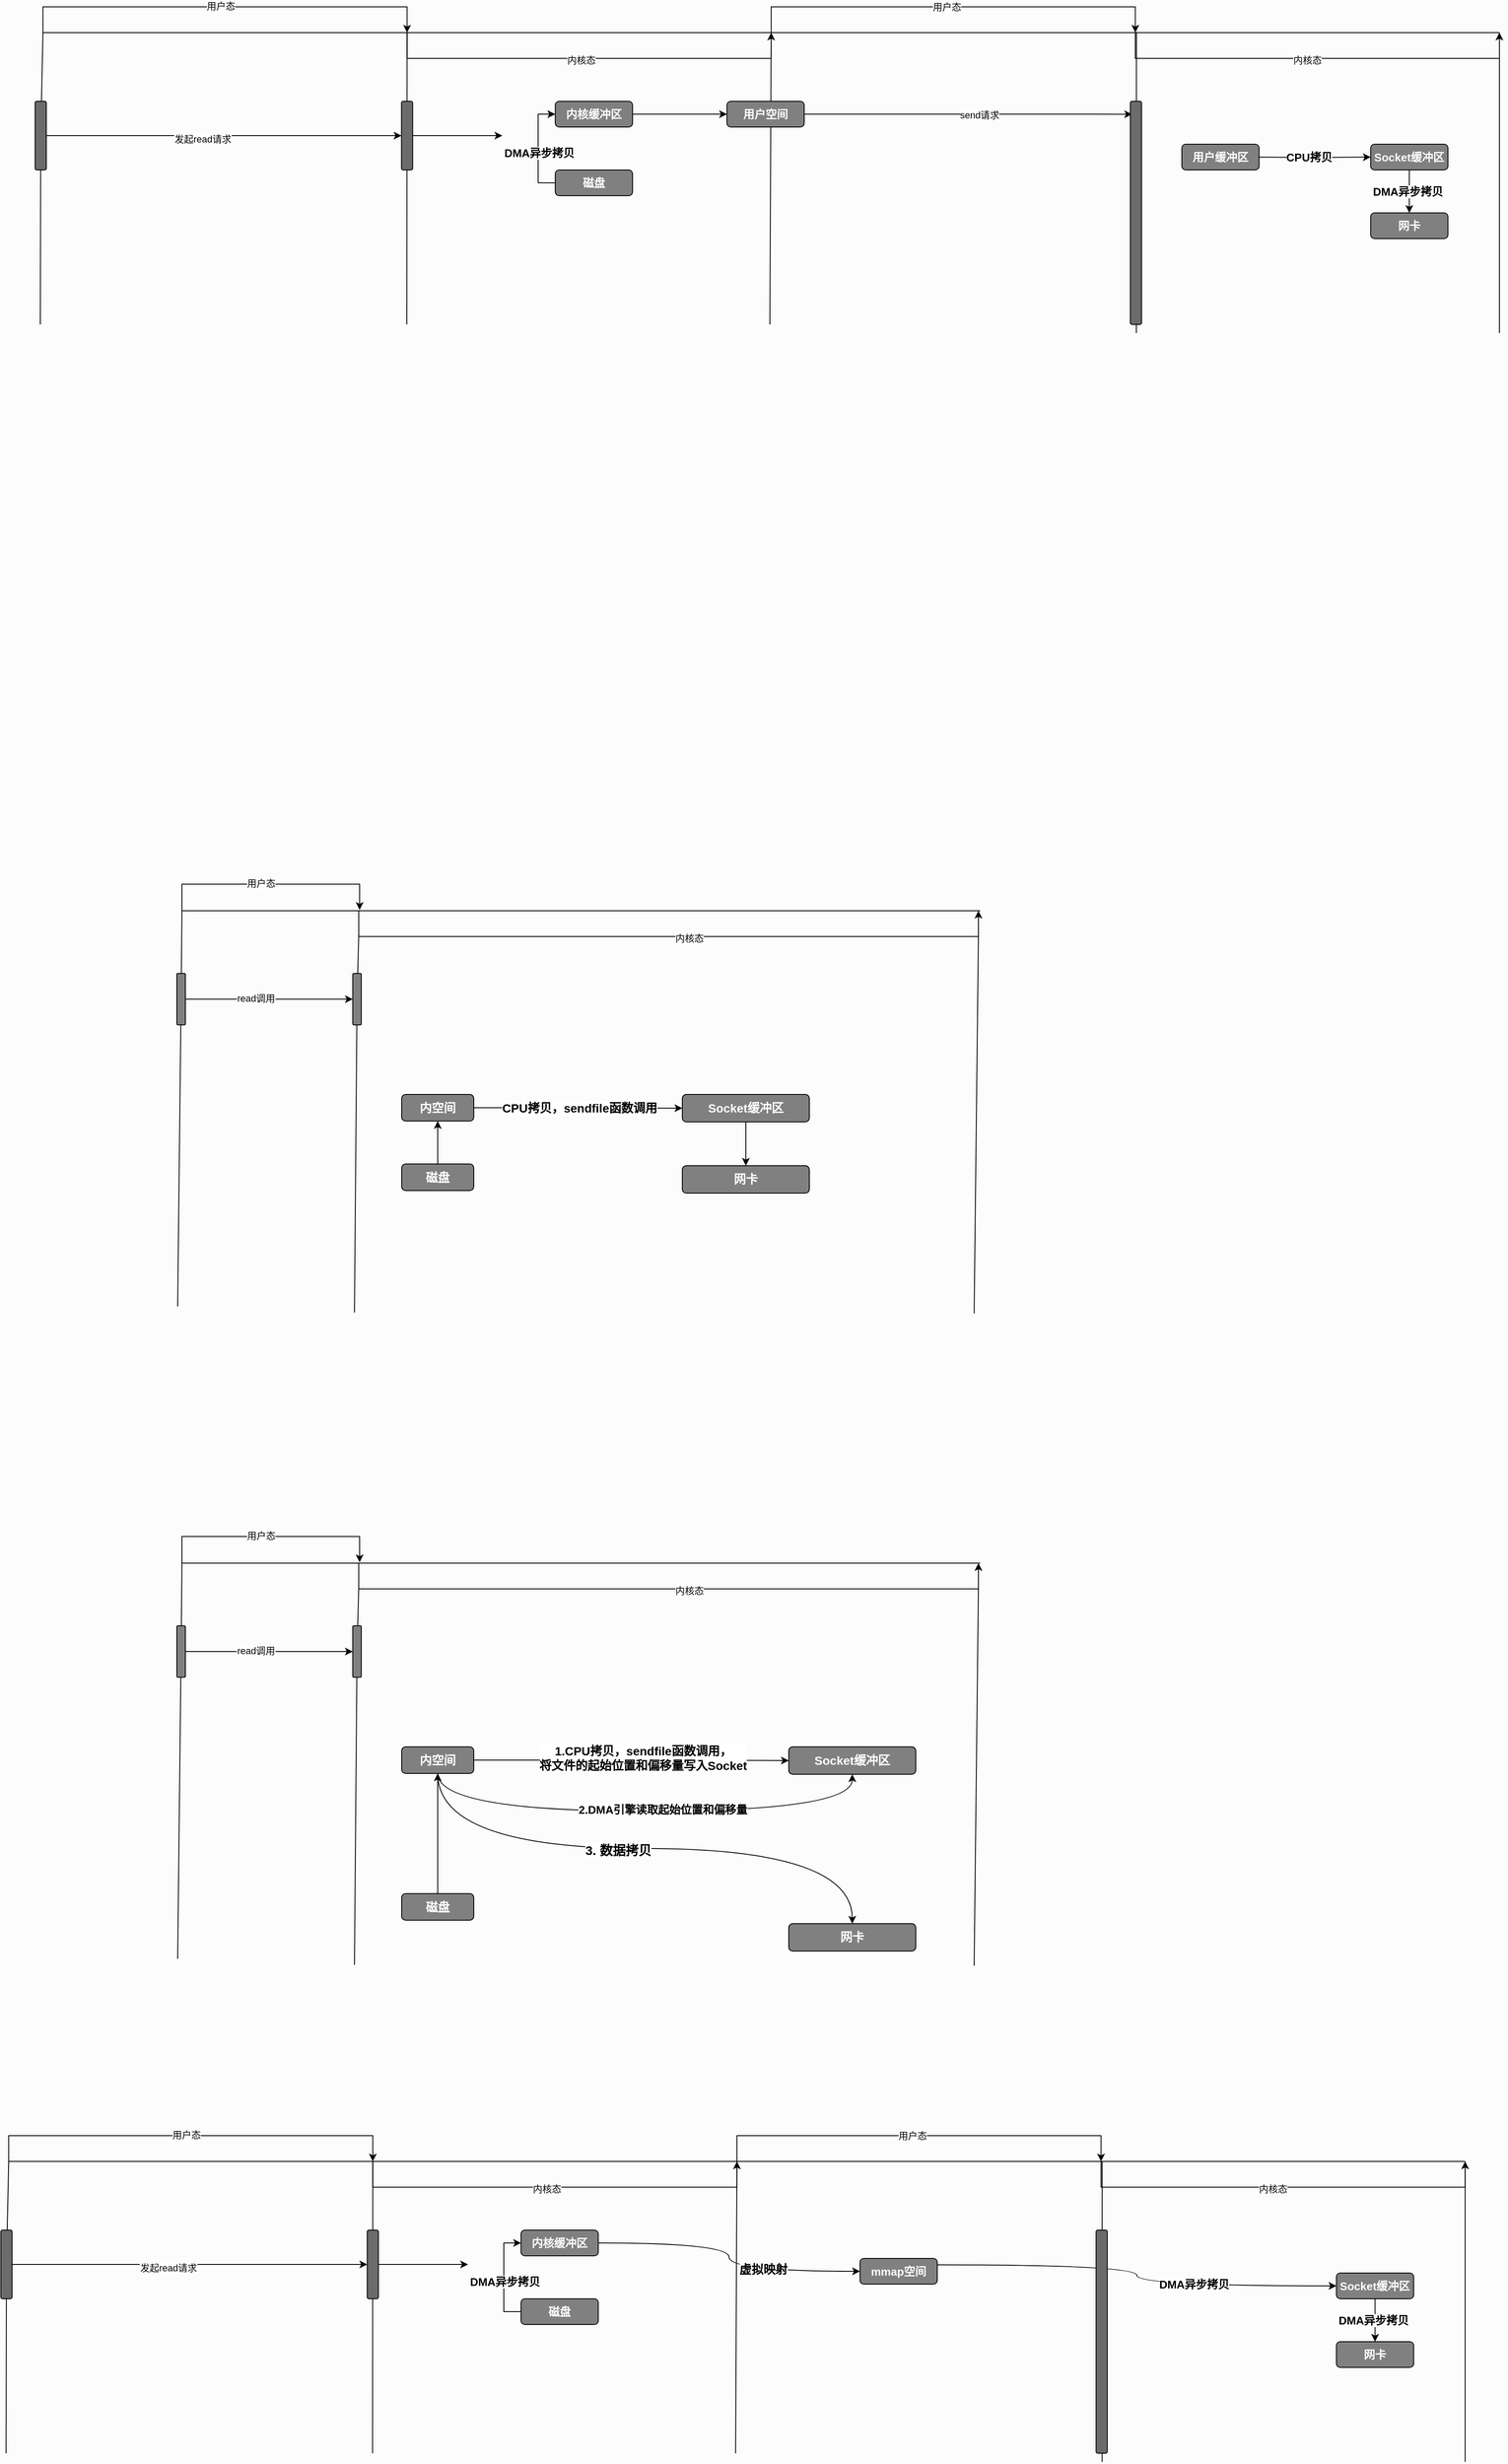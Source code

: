 <mxfile version="13.6.2" type="device" pages="2"><diagram id="XlvFiMkmcabkTk7yRH5z" name="第 1 页"><mxGraphModel dx="852" dy="495" grid="0" gridSize="10" guides="1" tooltips="1" connect="1" arrows="1" fold="1" page="1" pageScale="1" pageWidth="1600" pageHeight="1200" background="#FCFCFC" math="0" shadow="0"><root><mxCell id="0"/><mxCell id="1" parent="0"/><mxCell id="LRCDx5G1Kbyk5fzGLMsj-38" value="" style="group" parent="1" vertex="1" connectable="0"><mxGeometry x="150" y="410" width="1710" height="930" as="geometry"/></mxCell><mxCell id="LRCDx5G1Kbyk5fzGLMsj-17" value="" style="group" parent="LRCDx5G1Kbyk5fzGLMsj-38" vertex="1" connectable="0"><mxGeometry x="13.053" width="1696.947" height="60" as="geometry"/></mxCell><mxCell id="LRCDx5G1Kbyk5fzGLMsj-10" value="" style="endArrow=none;html=1;" parent="LRCDx5G1Kbyk5fzGLMsj-17" edge="1"><mxGeometry width="50" height="50" relative="1" as="geometry"><mxPoint y="30" as="sourcePoint"/><mxPoint x="1696.947" y="30" as="targetPoint"/></mxGeometry></mxCell><mxCell id="LRCDx5G1Kbyk5fzGLMsj-12" value="" style="endArrow=classic;html=1;rounded=0;" parent="LRCDx5G1Kbyk5fzGLMsj-17" edge="1"><mxGeometry width="50" height="50" relative="1" as="geometry"><mxPoint y="30" as="sourcePoint"/><mxPoint x="424.237" y="30" as="targetPoint"/><Array as="points"><mxPoint/><mxPoint x="275.754"/><mxPoint x="424.237"/></Array></mxGeometry></mxCell><mxCell id="LRCDx5G1Kbyk5fzGLMsj-52" value="用户态" style="edgeLabel;html=1;align=center;verticalAlign=middle;resizable=0;points=[];" parent="LRCDx5G1Kbyk5fzGLMsj-12" vertex="1" connectable="0"><mxGeometry x="-0.021" y="1" relative="1" as="geometry"><mxPoint as="offset"/></mxGeometry></mxCell><mxCell id="LRCDx5G1Kbyk5fzGLMsj-13" value="" style="endArrow=classic;html=1;rounded=0;" parent="LRCDx5G1Kbyk5fzGLMsj-17" edge="1"><mxGeometry width="50" height="50" relative="1" as="geometry"><mxPoint x="848.473" y="30" as="sourcePoint"/><mxPoint x="1272.71" y="30" as="targetPoint"/><Array as="points"><mxPoint x="848.473"/><mxPoint x="1124.227"/><mxPoint x="1272.71"/></Array></mxGeometry></mxCell><mxCell id="LRCDx5G1Kbyk5fzGLMsj-54" value="用户态" style="edgeLabel;html=1;align=center;verticalAlign=middle;resizable=0;points=[];" parent="LRCDx5G1Kbyk5fzGLMsj-13" vertex="1" connectable="0"><mxGeometry x="-0.032" relative="1" as="geometry"><mxPoint as="offset"/></mxGeometry></mxCell><mxCell id="LRCDx5G1Kbyk5fzGLMsj-14" value="" style="endArrow=classic;html=1;rounded=0;" parent="LRCDx5G1Kbyk5fzGLMsj-17" edge="1"><mxGeometry width="50" height="50" relative="1" as="geometry"><mxPoint x="424.237" y="30" as="sourcePoint"/><mxPoint x="848.473" y="30" as="targetPoint"/><Array as="points"><mxPoint x="424.237" y="60"/><mxPoint x="699.99" y="60"/><mxPoint x="848.473" y="60"/></Array></mxGeometry></mxCell><mxCell id="LRCDx5G1Kbyk5fzGLMsj-53" value="内核态" style="edgeLabel;html=1;align=center;verticalAlign=middle;resizable=0;points=[];" parent="LRCDx5G1Kbyk5fzGLMsj-14" vertex="1" connectable="0"><mxGeometry x="-0.039" y="-2" relative="1" as="geometry"><mxPoint as="offset"/></mxGeometry></mxCell><mxCell id="LRCDx5G1Kbyk5fzGLMsj-16" value="" style="endArrow=classic;html=1;rounded=0;" parent="LRCDx5G1Kbyk5fzGLMsj-17" edge="1"><mxGeometry width="50" height="50" relative="1" as="geometry"><mxPoint x="1272.71" y="30" as="sourcePoint"/><mxPoint x="1696.947" y="30" as="targetPoint"/><Array as="points"><mxPoint x="1272.71" y="60"/><mxPoint x="1548.464" y="60"/><mxPoint x="1696.947" y="60"/></Array></mxGeometry></mxCell><mxCell id="LRCDx5G1Kbyk5fzGLMsj-55" value="内核态" style="edgeLabel;html=1;align=center;verticalAlign=middle;resizable=0;points=[];" parent="LRCDx5G1Kbyk5fzGLMsj-16" vertex="1" connectable="0"><mxGeometry x="-0.053" y="-2" relative="1" as="geometry"><mxPoint as="offset"/></mxGeometry></mxCell><mxCell id="LRCDx5G1Kbyk5fzGLMsj-22" value="" style="endArrow=none;html=1;" parent="LRCDx5G1Kbyk5fzGLMsj-38" edge="1"><mxGeometry width="50" height="50" relative="1" as="geometry"><mxPoint x="437" y="370" as="sourcePoint"/><mxPoint x="437.29" y="30" as="targetPoint"/></mxGeometry></mxCell><mxCell id="LRCDx5G1Kbyk5fzGLMsj-23" value="" style="endArrow=none;html=1;" parent="LRCDx5G1Kbyk5fzGLMsj-38" edge="1"><mxGeometry width="50" height="50" relative="1" as="geometry"><mxPoint x="860" y="370" as="sourcePoint"/><mxPoint x="861.527" y="30" as="targetPoint"/></mxGeometry></mxCell><mxCell id="LRCDx5G1Kbyk5fzGLMsj-24" value="" style="endArrow=none;html=1;" parent="LRCDx5G1Kbyk5fzGLMsj-38" edge="1"><mxGeometry width="50" height="50" relative="1" as="geometry"><mxPoint x="1287" y="380" as="sourcePoint"/><mxPoint x="1287.069" y="30" as="targetPoint"/></mxGeometry></mxCell><mxCell id="LRCDx5G1Kbyk5fzGLMsj-25" value="" style="endArrow=none;html=1;" parent="LRCDx5G1Kbyk5fzGLMsj-38" source="LRCDx5G1Kbyk5fzGLMsj-27" edge="1"><mxGeometry width="50" height="50" relative="1" as="geometry"><mxPoint y="930" as="sourcePoint"/><mxPoint x="13.053" y="30" as="targetPoint"/></mxGeometry></mxCell><mxCell id="LRCDx5G1Kbyk5fzGLMsj-26" value="" style="endArrow=none;html=1;" parent="LRCDx5G1Kbyk5fzGLMsj-38" edge="1"><mxGeometry width="50" height="50" relative="1" as="geometry"><mxPoint x="1710" y="380" as="sourcePoint"/><mxPoint x="1710.0" y="30" as="targetPoint"/></mxGeometry></mxCell><mxCell id="LRCDx5G1Kbyk5fzGLMsj-27" value="" style="rounded=1;whiteSpace=wrap;html=1;fillColor=#6B6B6B;" parent="LRCDx5G1Kbyk5fzGLMsj-38" vertex="1"><mxGeometry x="3.916" y="110.0" width="13.053" height="80" as="geometry"/></mxCell><mxCell id="LRCDx5G1Kbyk5fzGLMsj-28" value="" style="endArrow=none;html=1;" parent="LRCDx5G1Kbyk5fzGLMsj-38" target="LRCDx5G1Kbyk5fzGLMsj-27" edge="1"><mxGeometry width="50" height="50" relative="1" as="geometry"><mxPoint x="10" y="370" as="sourcePoint"/><mxPoint x="13.053" y="30" as="targetPoint"/></mxGeometry></mxCell><mxCell id="LRCDx5G1Kbyk5fzGLMsj-37" style="edgeStyle=orthogonalEdgeStyle;rounded=0;orthogonalLoop=1;jettySize=auto;html=1;exitX=1;exitY=0.5;exitDx=0;exitDy=0;" parent="LRCDx5G1Kbyk5fzGLMsj-38" source="LRCDx5G1Kbyk5fzGLMsj-29" edge="1"><mxGeometry relative="1" as="geometry"><mxPoint x="548.244" y="150.0" as="targetPoint"/></mxGeometry></mxCell><mxCell id="LRCDx5G1Kbyk5fzGLMsj-29" value="" style="rounded=1;whiteSpace=wrap;html=1;fillColor=#6B6B6B;" parent="LRCDx5G1Kbyk5fzGLMsj-38" vertex="1"><mxGeometry x="430.763" y="110.0" width="13.053" height="80" as="geometry"/></mxCell><mxCell id="LRCDx5G1Kbyk5fzGLMsj-31" style="edgeStyle=orthogonalEdgeStyle;rounded=0;orthogonalLoop=1;jettySize=auto;html=1;exitX=1;exitY=0.5;exitDx=0;exitDy=0;entryX=0;entryY=0.5;entryDx=0;entryDy=0;" parent="LRCDx5G1Kbyk5fzGLMsj-38" source="LRCDx5G1Kbyk5fzGLMsj-27" target="LRCDx5G1Kbyk5fzGLMsj-29" edge="1"><mxGeometry relative="1" as="geometry"/></mxCell><mxCell id="LRCDx5G1Kbyk5fzGLMsj-32" value="发起read请求" style="edgeLabel;html=1;align=center;verticalAlign=middle;resizable=0;points=[];" parent="LRCDx5G1Kbyk5fzGLMsj-31" vertex="1" connectable="0"><mxGeometry x="-0.123" y="-4" relative="1" as="geometry"><mxPoint as="offset"/></mxGeometry></mxCell><mxCell id="LRCDx5G1Kbyk5fzGLMsj-33" value="&lt;b&gt;&lt;font style=&quot;font-size: 13px&quot; color=&quot;#ffffff&quot;&gt;磁盘&lt;/font&gt;&lt;/b&gt;" style="rounded=1;whiteSpace=wrap;html=1;fillColor=#808080;" parent="LRCDx5G1Kbyk5fzGLMsj-38" vertex="1"><mxGeometry x="609.96" y="190" width="90.04" height="30" as="geometry"/></mxCell><mxCell id="LRCDx5G1Kbyk5fzGLMsj-40" style="edgeStyle=orthogonalEdgeStyle;rounded=0;orthogonalLoop=1;jettySize=auto;html=1;exitX=1;exitY=0.5;exitDx=0;exitDy=0;" parent="LRCDx5G1Kbyk5fzGLMsj-38" source="LRCDx5G1Kbyk5fzGLMsj-34" target="LRCDx5G1Kbyk5fzGLMsj-39" edge="1"><mxGeometry relative="1" as="geometry"/></mxCell><mxCell id="LRCDx5G1Kbyk5fzGLMsj-34" value="&lt;font color=&quot;#ffffff&quot; size=&quot;1&quot;&gt;&lt;b style=&quot;font-size: 13px&quot;&gt;内核缓冲区&lt;/b&gt;&lt;/font&gt;" style="rounded=1;whiteSpace=wrap;html=1;fillColor=#808080;" parent="LRCDx5G1Kbyk5fzGLMsj-38" vertex="1"><mxGeometry x="609.96" y="110" width="90.04" height="30" as="geometry"/></mxCell><mxCell id="LRCDx5G1Kbyk5fzGLMsj-35" style="edgeStyle=orthogonalEdgeStyle;rounded=0;orthogonalLoop=1;jettySize=auto;html=1;exitX=0;exitY=0.5;exitDx=0;exitDy=0;entryX=0;entryY=0.5;entryDx=0;entryDy=0;" parent="LRCDx5G1Kbyk5fzGLMsj-38" source="LRCDx5G1Kbyk5fzGLMsj-33" target="LRCDx5G1Kbyk5fzGLMsj-34" edge="1"><mxGeometry relative="1" as="geometry"/></mxCell><mxCell id="LRCDx5G1Kbyk5fzGLMsj-36" value="&lt;b&gt;&lt;font style=&quot;font-size: 13px&quot;&gt;DMA异步拷贝&lt;/font&gt;&lt;/b&gt;" style="edgeLabel;html=1;align=center;verticalAlign=middle;resizable=0;points=[];" parent="LRCDx5G1Kbyk5fzGLMsj-35" vertex="1" connectable="0"><mxGeometry x="-0.167" y="-1" relative="1" as="geometry"><mxPoint y="-5" as="offset"/></mxGeometry></mxCell><mxCell id="LRCDx5G1Kbyk5fzGLMsj-42" style="edgeStyle=orthogonalEdgeStyle;rounded=0;orthogonalLoop=1;jettySize=auto;html=1;exitX=1;exitY=0.5;exitDx=0;exitDy=0;entryX=0.153;entryY=0.058;entryDx=0;entryDy=0;entryPerimeter=0;" parent="LRCDx5G1Kbyk5fzGLMsj-38" source="LRCDx5G1Kbyk5fzGLMsj-39" target="LRCDx5G1Kbyk5fzGLMsj-41" edge="1"><mxGeometry relative="1" as="geometry"/></mxCell><mxCell id="LRCDx5G1Kbyk5fzGLMsj-43" value="send请求" style="edgeLabel;html=1;align=center;verticalAlign=middle;resizable=0;points=[];" parent="LRCDx5G1Kbyk5fzGLMsj-42" vertex="1" connectable="0"><mxGeometry x="0.065" y="-1" relative="1" as="geometry"><mxPoint as="offset"/></mxGeometry></mxCell><mxCell id="LRCDx5G1Kbyk5fzGLMsj-39" value="&lt;font color=&quot;#ffffff&quot; size=&quot;1&quot;&gt;&lt;b style=&quot;font-size: 13px&quot;&gt;用户空间&lt;/b&gt;&lt;/font&gt;" style="rounded=1;whiteSpace=wrap;html=1;fillColor=#808080;" parent="LRCDx5G1Kbyk5fzGLMsj-38" vertex="1"><mxGeometry x="809.98" y="110" width="90.04" height="30" as="geometry"/></mxCell><mxCell id="LRCDx5G1Kbyk5fzGLMsj-41" value="" style="rounded=1;whiteSpace=wrap;html=1;fillColor=#6B6B6B;" parent="LRCDx5G1Kbyk5fzGLMsj-38" vertex="1"><mxGeometry x="1280" y="110" width="13.05" height="260" as="geometry"/></mxCell><mxCell id="LRCDx5G1Kbyk5fzGLMsj-44" value="&lt;font color=&quot;#ffffff&quot;&gt;&lt;span style=&quot;font-size: 13px&quot;&gt;&lt;b&gt;用户缓冲区&lt;/b&gt;&lt;/span&gt;&lt;/font&gt;" style="rounded=1;whiteSpace=wrap;html=1;fillColor=#808080;" parent="LRCDx5G1Kbyk5fzGLMsj-38" vertex="1"><mxGeometry x="1340" y="160" width="90" height="30" as="geometry"/></mxCell><mxCell id="LRCDx5G1Kbyk5fzGLMsj-49" style="edgeStyle=orthogonalEdgeStyle;rounded=0;orthogonalLoop=1;jettySize=auto;html=1;exitX=1;exitY=0.5;exitDx=0;exitDy=0;" parent="LRCDx5G1Kbyk5fzGLMsj-38" target="LRCDx5G1Kbyk5fzGLMsj-48" edge="1"><mxGeometry relative="1" as="geometry"><mxPoint x="1430" y="175" as="sourcePoint"/></mxGeometry></mxCell><mxCell id="LRCDx5G1Kbyk5fzGLMsj-51" style="edgeStyle=orthogonalEdgeStyle;rounded=0;orthogonalLoop=1;jettySize=auto;html=1;exitX=0.5;exitY=1;exitDx=0;exitDy=0;entryX=0.5;entryY=0;entryDx=0;entryDy=0;" parent="LRCDx5G1Kbyk5fzGLMsj-38" source="LRCDx5G1Kbyk5fzGLMsj-48" target="LRCDx5G1Kbyk5fzGLMsj-50" edge="1"><mxGeometry relative="1" as="geometry"/></mxCell><mxCell id="LRCDx5G1Kbyk5fzGLMsj-48" value="&lt;font color=&quot;#ffffff&quot; size=&quot;1&quot;&gt;&lt;b style=&quot;font-size: 13px&quot;&gt;Socket缓冲区&lt;/b&gt;&lt;/font&gt;" style="rounded=1;whiteSpace=wrap;html=1;fillColor=#808080;" parent="LRCDx5G1Kbyk5fzGLMsj-38" vertex="1"><mxGeometry x="1560" y="160" width="90.04" height="30" as="geometry"/></mxCell><mxCell id="LRCDx5G1Kbyk5fzGLMsj-50" value="&lt;font color=&quot;#ffffff&quot;&gt;&lt;span style=&quot;font-size: 13px&quot;&gt;&lt;b&gt;网卡&lt;/b&gt;&lt;/span&gt;&lt;/font&gt;" style="rounded=1;whiteSpace=wrap;html=1;fillColor=#808080;" parent="LRCDx5G1Kbyk5fzGLMsj-38" vertex="1"><mxGeometry x="1560" y="240" width="90.04" height="30" as="geometry"/></mxCell><mxCell id="LRCDx5G1Kbyk5fzGLMsj-56" value="&lt;b&gt;&lt;font style=&quot;font-size: 13px&quot;&gt;CPU拷贝&lt;/font&gt;&lt;/b&gt;" style="edgeLabel;html=1;align=center;verticalAlign=middle;resizable=0;points=[];" parent="LRCDx5G1Kbyk5fzGLMsj-38" vertex="1" connectable="0"><mxGeometry x="1490" y="175" as="geometry"><mxPoint x="-2" as="offset"/></mxGeometry></mxCell><mxCell id="LRCDx5G1Kbyk5fzGLMsj-58" value="&lt;b&gt;&lt;font style=&quot;font-size: 13px&quot;&gt;DMA异步拷贝&lt;/font&gt;&lt;/b&gt;" style="edgeLabel;html=1;align=center;verticalAlign=middle;resizable=0;points=[];" parent="LRCDx5G1Kbyk5fzGLMsj-38" vertex="1" connectable="0"><mxGeometry x="1605.02" y="220" as="geometry"><mxPoint x="-2" y="-5" as="offset"/></mxGeometry></mxCell><mxCell id="LRCDx5G1Kbyk5fzGLMsj-97" value="" style="endArrow=none;html=1;" parent="1" edge="1"><mxGeometry width="50" height="50" relative="1" as="geometry"><mxPoint x="325" y="1463" as="sourcePoint"/><mxPoint x="1255" y="1463" as="targetPoint"/></mxGeometry></mxCell><mxCell id="LRCDx5G1Kbyk5fzGLMsj-98" value="" style="endArrow=classic;html=1;rounded=0;" parent="1" edge="1"><mxGeometry width="50" height="50" relative="1" as="geometry"><mxPoint x="325" y="1462" as="sourcePoint"/><mxPoint x="532" y="1462" as="targetPoint"/><Array as="points"><mxPoint x="325" y="1432"/><mxPoint x="455" y="1432"/><mxPoint x="532" y="1432"/></Array></mxGeometry></mxCell><mxCell id="LRCDx5G1Kbyk5fzGLMsj-99" value="用户态" style="edgeLabel;html=1;align=center;verticalAlign=middle;resizable=0;points=[];" parent="LRCDx5G1Kbyk5fzGLMsj-98" vertex="1" connectable="0"><mxGeometry x="-0.085" y="1" relative="1" as="geometry"><mxPoint as="offset"/></mxGeometry></mxCell><mxCell id="LRCDx5G1Kbyk5fzGLMsj-100" value="" style="endArrow=classic;html=1;rounded=0;" parent="1" edge="1"><mxGeometry width="50" height="50" relative="1" as="geometry"><mxPoint x="531" y="1463" as="sourcePoint"/><mxPoint x="1253" y="1463" as="targetPoint"/><Array as="points"><mxPoint x="531" y="1493"/><mxPoint x="661" y="1493"/><mxPoint x="1253" y="1493"/></Array></mxGeometry></mxCell><mxCell id="LRCDx5G1Kbyk5fzGLMsj-101" value="内核态" style="edgeLabel;html=1;align=center;verticalAlign=middle;resizable=0;points=[];" parent="LRCDx5G1Kbyk5fzGLMsj-100" vertex="1" connectable="0"><mxGeometry x="0.061" y="-2" relative="1" as="geometry"><mxPoint as="offset"/></mxGeometry></mxCell><mxCell id="LRCDx5G1Kbyk5fzGLMsj-102" value="" style="endArrow=none;html=1;" parent="1" source="LRCDx5G1Kbyk5fzGLMsj-107" edge="1"><mxGeometry width="50" height="50" relative="1" as="geometry"><mxPoint x="526" y="1931" as="sourcePoint"/><mxPoint x="531" y="1490" as="targetPoint"/></mxGeometry></mxCell><mxCell id="LRCDx5G1Kbyk5fzGLMsj-103" value="" style="endArrow=none;html=1;" parent="1" edge="1"><mxGeometry width="50" height="50" relative="1" as="geometry"><mxPoint x="1248" y="1932" as="sourcePoint"/><mxPoint x="1253" y="1491" as="targetPoint"/></mxGeometry></mxCell><mxCell id="LRCDx5G1Kbyk5fzGLMsj-104" value="" style="endArrow=none;html=1;" parent="1" source="LRCDx5G1Kbyk5fzGLMsj-105" edge="1"><mxGeometry width="50" height="50" relative="1" as="geometry"><mxPoint x="320" y="1924" as="sourcePoint"/><mxPoint x="325" y="1462" as="targetPoint"/></mxGeometry></mxCell><mxCell id="LRCDx5G1Kbyk5fzGLMsj-109" style="edgeStyle=orthogonalEdgeStyle;rounded=0;orthogonalLoop=1;jettySize=auto;html=1;exitX=1;exitY=0.5;exitDx=0;exitDy=0;entryX=0;entryY=0.5;entryDx=0;entryDy=0;" parent="1" source="LRCDx5G1Kbyk5fzGLMsj-105" target="LRCDx5G1Kbyk5fzGLMsj-107" edge="1"><mxGeometry relative="1" as="geometry"/></mxCell><mxCell id="LRCDx5G1Kbyk5fzGLMsj-110" value="read调用" style="edgeLabel;html=1;align=center;verticalAlign=middle;resizable=0;points=[];" parent="LRCDx5G1Kbyk5fzGLMsj-109" vertex="1" connectable="0"><mxGeometry x="-0.159" y="1" relative="1" as="geometry"><mxPoint as="offset"/></mxGeometry></mxCell><mxCell id="LRCDx5G1Kbyk5fzGLMsj-105" value="" style="rounded=1;whiteSpace=wrap;html=1;fillColor=#808080;" parent="1" vertex="1"><mxGeometry x="319" y="1536" width="10" height="60" as="geometry"/></mxCell><mxCell id="LRCDx5G1Kbyk5fzGLMsj-106" value="" style="endArrow=none;html=1;" parent="1" target="LRCDx5G1Kbyk5fzGLMsj-105" edge="1"><mxGeometry width="50" height="50" relative="1" as="geometry"><mxPoint x="320" y="1924" as="sourcePoint"/><mxPoint x="325" y="1462" as="targetPoint"/></mxGeometry></mxCell><mxCell id="LRCDx5G1Kbyk5fzGLMsj-107" value="" style="rounded=1;whiteSpace=wrap;html=1;fillColor=#808080;" parent="1" vertex="1"><mxGeometry x="524" y="1536" width="10" height="60" as="geometry"/></mxCell><mxCell id="LRCDx5G1Kbyk5fzGLMsj-108" value="" style="endArrow=none;html=1;" parent="1" target="LRCDx5G1Kbyk5fzGLMsj-107" edge="1"><mxGeometry width="50" height="50" relative="1" as="geometry"><mxPoint x="526" y="1931" as="sourcePoint"/><mxPoint x="531" y="1490" as="targetPoint"/></mxGeometry></mxCell><mxCell id="LRCDx5G1Kbyk5fzGLMsj-115" style="edgeStyle=orthogonalEdgeStyle;rounded=0;orthogonalLoop=1;jettySize=auto;html=1;exitX=0.5;exitY=0;exitDx=0;exitDy=0;entryX=0.5;entryY=1;entryDx=0;entryDy=0;" parent="1" source="LRCDx5G1Kbyk5fzGLMsj-111" target="LRCDx5G1Kbyk5fzGLMsj-112" edge="1"><mxGeometry relative="1" as="geometry"/></mxCell><mxCell id="LRCDx5G1Kbyk5fzGLMsj-111" value="&lt;b&gt;&lt;font style=&quot;font-size: 14px&quot; color=&quot;#ffffff&quot;&gt;磁盘&lt;/font&gt;&lt;/b&gt;" style="rounded=1;whiteSpace=wrap;html=1;fillColor=#808080;" parent="1" vertex="1"><mxGeometry x="581" y="1758" width="84" height="31" as="geometry"/></mxCell><mxCell id="LRCDx5G1Kbyk5fzGLMsj-116" style="edgeStyle=orthogonalEdgeStyle;rounded=0;orthogonalLoop=1;jettySize=auto;html=1;exitX=1;exitY=0.5;exitDx=0;exitDy=0;entryX=0;entryY=0.5;entryDx=0;entryDy=0;" parent="1" source="LRCDx5G1Kbyk5fzGLMsj-112" target="LRCDx5G1Kbyk5fzGLMsj-113" edge="1"><mxGeometry relative="1" as="geometry"/></mxCell><mxCell id="LRCDx5G1Kbyk5fzGLMsj-118" value="&lt;b&gt;&lt;font style=&quot;font-size: 14px&quot;&gt;CPU拷贝，sendfile函数调用&lt;/font&gt;&lt;/b&gt;" style="edgeLabel;html=1;align=center;verticalAlign=middle;resizable=0;points=[];" parent="LRCDx5G1Kbyk5fzGLMsj-116" vertex="1" connectable="0"><mxGeometry x="0.154" y="-2" relative="1" as="geometry"><mxPoint x="-17.5" y="-2.5" as="offset"/></mxGeometry></mxCell><mxCell id="LRCDx5G1Kbyk5fzGLMsj-112" value="&lt;b&gt;&lt;font style=&quot;font-size: 14px&quot; color=&quot;#ffffff&quot;&gt;内空间&lt;/font&gt;&lt;/b&gt;" style="rounded=1;whiteSpace=wrap;html=1;fillColor=#808080;" parent="1" vertex="1"><mxGeometry x="581" y="1677" width="84" height="31" as="geometry"/></mxCell><mxCell id="LRCDx5G1Kbyk5fzGLMsj-117" style="edgeStyle=orthogonalEdgeStyle;rounded=0;orthogonalLoop=1;jettySize=auto;html=1;exitX=0.5;exitY=1;exitDx=0;exitDy=0;entryX=0.5;entryY=0;entryDx=0;entryDy=0;" parent="1" source="LRCDx5G1Kbyk5fzGLMsj-113" target="LRCDx5G1Kbyk5fzGLMsj-114" edge="1"><mxGeometry relative="1" as="geometry"/></mxCell><mxCell id="LRCDx5G1Kbyk5fzGLMsj-113" value="&lt;b&gt;&lt;font style=&quot;font-size: 14px&quot; color=&quot;#ffffff&quot;&gt;Socket缓冲区&lt;/font&gt;&lt;/b&gt;" style="rounded=1;whiteSpace=wrap;html=1;fillColor=#808080;" parent="1" vertex="1"><mxGeometry x="908" y="1677" width="148" height="32" as="geometry"/></mxCell><mxCell id="LRCDx5G1Kbyk5fzGLMsj-114" value="&lt;b&gt;&lt;font style=&quot;font-size: 14px&quot; color=&quot;#ffffff&quot;&gt;网卡&lt;/font&gt;&lt;/b&gt;" style="rounded=1;whiteSpace=wrap;html=1;fillColor=#808080;" parent="1" vertex="1"><mxGeometry x="908" y="1760" width="148" height="32" as="geometry"/></mxCell><mxCell id="LRCDx5G1Kbyk5fzGLMsj-119" value="" style="endArrow=none;html=1;" parent="1" edge="1"><mxGeometry width="50" height="50" relative="1" as="geometry"><mxPoint x="325" y="2223" as="sourcePoint"/><mxPoint x="1255" y="2223" as="targetPoint"/></mxGeometry></mxCell><mxCell id="LRCDx5G1Kbyk5fzGLMsj-120" value="" style="endArrow=classic;html=1;rounded=0;" parent="1" edge="1"><mxGeometry width="50" height="50" relative="1" as="geometry"><mxPoint x="325" y="2222" as="sourcePoint"/><mxPoint x="532" y="2222" as="targetPoint"/><Array as="points"><mxPoint x="325" y="2192"/><mxPoint x="455" y="2192"/><mxPoint x="532" y="2192"/></Array></mxGeometry></mxCell><mxCell id="LRCDx5G1Kbyk5fzGLMsj-121" value="用户态" style="edgeLabel;html=1;align=center;verticalAlign=middle;resizable=0;points=[];" parent="LRCDx5G1Kbyk5fzGLMsj-120" vertex="1" connectable="0"><mxGeometry x="-0.085" y="1" relative="1" as="geometry"><mxPoint as="offset"/></mxGeometry></mxCell><mxCell id="LRCDx5G1Kbyk5fzGLMsj-122" value="" style="endArrow=classic;html=1;rounded=0;" parent="1" edge="1"><mxGeometry width="50" height="50" relative="1" as="geometry"><mxPoint x="531" y="2223" as="sourcePoint"/><mxPoint x="1253" y="2223" as="targetPoint"/><Array as="points"><mxPoint x="531" y="2253"/><mxPoint x="661" y="2253"/><mxPoint x="1253" y="2253"/></Array></mxGeometry></mxCell><mxCell id="LRCDx5G1Kbyk5fzGLMsj-123" value="内核态" style="edgeLabel;html=1;align=center;verticalAlign=middle;resizable=0;points=[];" parent="LRCDx5G1Kbyk5fzGLMsj-122" vertex="1" connectable="0"><mxGeometry x="0.061" y="-2" relative="1" as="geometry"><mxPoint as="offset"/></mxGeometry></mxCell><mxCell id="LRCDx5G1Kbyk5fzGLMsj-124" value="" style="endArrow=none;html=1;" parent="1" source="LRCDx5G1Kbyk5fzGLMsj-131" edge="1"><mxGeometry width="50" height="50" relative="1" as="geometry"><mxPoint x="526" y="2691" as="sourcePoint"/><mxPoint x="531" y="2250" as="targetPoint"/></mxGeometry></mxCell><mxCell id="LRCDx5G1Kbyk5fzGLMsj-125" value="" style="endArrow=none;html=1;" parent="1" edge="1"><mxGeometry width="50" height="50" relative="1" as="geometry"><mxPoint x="1248" y="2692" as="sourcePoint"/><mxPoint x="1253" y="2251" as="targetPoint"/></mxGeometry></mxCell><mxCell id="LRCDx5G1Kbyk5fzGLMsj-126" value="" style="endArrow=none;html=1;" parent="1" source="LRCDx5G1Kbyk5fzGLMsj-129" edge="1"><mxGeometry width="50" height="50" relative="1" as="geometry"><mxPoint x="320" y="2684" as="sourcePoint"/><mxPoint x="325" y="2222" as="targetPoint"/></mxGeometry></mxCell><mxCell id="LRCDx5G1Kbyk5fzGLMsj-127" style="edgeStyle=orthogonalEdgeStyle;rounded=0;orthogonalLoop=1;jettySize=auto;html=1;exitX=1;exitY=0.5;exitDx=0;exitDy=0;entryX=0;entryY=0.5;entryDx=0;entryDy=0;" parent="1" source="LRCDx5G1Kbyk5fzGLMsj-129" target="LRCDx5G1Kbyk5fzGLMsj-131" edge="1"><mxGeometry relative="1" as="geometry"/></mxCell><mxCell id="LRCDx5G1Kbyk5fzGLMsj-128" value="read调用" style="edgeLabel;html=1;align=center;verticalAlign=middle;resizable=0;points=[];" parent="LRCDx5G1Kbyk5fzGLMsj-127" vertex="1" connectable="0"><mxGeometry x="-0.159" y="1" relative="1" as="geometry"><mxPoint as="offset"/></mxGeometry></mxCell><mxCell id="LRCDx5G1Kbyk5fzGLMsj-129" value="" style="rounded=1;whiteSpace=wrap;html=1;fillColor=#808080;" parent="1" vertex="1"><mxGeometry x="319" y="2296" width="10" height="60" as="geometry"/></mxCell><mxCell id="LRCDx5G1Kbyk5fzGLMsj-130" value="" style="endArrow=none;html=1;" parent="1" target="LRCDx5G1Kbyk5fzGLMsj-129" edge="1"><mxGeometry width="50" height="50" relative="1" as="geometry"><mxPoint x="320" y="2684" as="sourcePoint"/><mxPoint x="325" y="2222" as="targetPoint"/></mxGeometry></mxCell><mxCell id="LRCDx5G1Kbyk5fzGLMsj-131" value="" style="rounded=1;whiteSpace=wrap;html=1;fillColor=#808080;" parent="1" vertex="1"><mxGeometry x="524" y="2296" width="10" height="60" as="geometry"/></mxCell><mxCell id="LRCDx5G1Kbyk5fzGLMsj-132" value="" style="endArrow=none;html=1;" parent="1" target="LRCDx5G1Kbyk5fzGLMsj-131" edge="1"><mxGeometry width="50" height="50" relative="1" as="geometry"><mxPoint x="526" y="2691" as="sourcePoint"/><mxPoint x="531" y="2250" as="targetPoint"/></mxGeometry></mxCell><mxCell id="LRCDx5G1Kbyk5fzGLMsj-133" style="edgeStyle=orthogonalEdgeStyle;rounded=0;orthogonalLoop=1;jettySize=auto;html=1;exitX=0.5;exitY=0;exitDx=0;exitDy=0;entryX=0.5;entryY=1;entryDx=0;entryDy=0;" parent="1" source="LRCDx5G1Kbyk5fzGLMsj-134" target="LRCDx5G1Kbyk5fzGLMsj-137" edge="1"><mxGeometry relative="1" as="geometry"/></mxCell><mxCell id="LRCDx5G1Kbyk5fzGLMsj-134" value="&lt;b&gt;&lt;font style=&quot;font-size: 14px&quot; color=&quot;#ffffff&quot;&gt;磁盘&lt;/font&gt;&lt;/b&gt;" style="rounded=1;whiteSpace=wrap;html=1;fillColor=#808080;" parent="1" vertex="1"><mxGeometry x="581" y="2608" width="84" height="31" as="geometry"/></mxCell><mxCell id="LRCDx5G1Kbyk5fzGLMsj-135" style="edgeStyle=orthogonalEdgeStyle;rounded=0;orthogonalLoop=1;jettySize=auto;html=1;exitX=1;exitY=0.5;exitDx=0;exitDy=0;entryX=0;entryY=0.5;entryDx=0;entryDy=0;" parent="1" source="LRCDx5G1Kbyk5fzGLMsj-137" target="LRCDx5G1Kbyk5fzGLMsj-139" edge="1"><mxGeometry relative="1" as="geometry"/></mxCell><mxCell id="LRCDx5G1Kbyk5fzGLMsj-136" value="&lt;b&gt;&lt;font style=&quot;font-size: 14px&quot;&gt;1.CPU拷贝，sendfile函数调用，&lt;br&gt;将文件的起始位置和偏移量写入Socket&lt;/font&gt;&lt;/b&gt;" style="edgeLabel;html=1;align=center;verticalAlign=middle;resizable=0;points=[];" parent="LRCDx5G1Kbyk5fzGLMsj-135" vertex="1" connectable="0"><mxGeometry x="0.154" y="-2" relative="1" as="geometry"><mxPoint x="-14.5" y="-5" as="offset"/></mxGeometry></mxCell><mxCell id="LRCDx5G1Kbyk5fzGLMsj-141" style="edgeStyle=orthogonalEdgeStyle;rounded=0;orthogonalLoop=1;jettySize=auto;html=1;exitX=0.5;exitY=1;exitDx=0;exitDy=0;entryX=0.5;entryY=1;entryDx=0;entryDy=0;curved=1;" parent="1" source="LRCDx5G1Kbyk5fzGLMsj-137" target="LRCDx5G1Kbyk5fzGLMsj-139" edge="1"><mxGeometry relative="1" as="geometry"><Array as="points"><mxPoint x="623" y="2512"/><mxPoint x="1106" y="2512"/></Array></mxGeometry></mxCell><mxCell id="LRCDx5G1Kbyk5fzGLMsj-142" value="&lt;b&gt;&lt;font style=&quot;font-size: 13px&quot;&gt;2.DMA引擎读取起始位置和偏移量&lt;/font&gt;&lt;/b&gt;" style="edgeLabel;html=1;align=center;verticalAlign=middle;resizable=0;points=[];" parent="LRCDx5G1Kbyk5fzGLMsj-141" vertex="1" connectable="0"><mxGeometry x="0.246" relative="1" as="geometry"><mxPoint x="-49" y="-2" as="offset"/></mxGeometry></mxCell><mxCell id="LRCDx5G1Kbyk5fzGLMsj-143" style="edgeStyle=orthogonalEdgeStyle;curved=1;rounded=0;orthogonalLoop=1;jettySize=auto;html=1;exitX=0.5;exitY=1;exitDx=0;exitDy=0;entryX=0.5;entryY=0;entryDx=0;entryDy=0;" parent="1" source="LRCDx5G1Kbyk5fzGLMsj-137" target="LRCDx5G1Kbyk5fzGLMsj-140" edge="1"><mxGeometry relative="1" as="geometry"/></mxCell><mxCell id="LRCDx5G1Kbyk5fzGLMsj-144" value="&lt;b&gt;&lt;font style=&quot;font-size: 15px&quot;&gt;3. 数据拷贝&lt;/font&gt;&lt;/b&gt;" style="edgeLabel;html=1;align=center;verticalAlign=middle;resizable=0;points=[];" parent="LRCDx5G1Kbyk5fzGLMsj-143" vertex="1" connectable="0"><mxGeometry x="-0.099" relative="1" as="geometry"><mxPoint x="1" y="1" as="offset"/></mxGeometry></mxCell><mxCell id="LRCDx5G1Kbyk5fzGLMsj-137" value="&lt;b&gt;&lt;font style=&quot;font-size: 14px&quot; color=&quot;#ffffff&quot;&gt;内空间&lt;/font&gt;&lt;/b&gt;" style="rounded=1;whiteSpace=wrap;html=1;fillColor=#808080;" parent="1" vertex="1"><mxGeometry x="581" y="2437" width="84" height="31" as="geometry"/></mxCell><mxCell id="LRCDx5G1Kbyk5fzGLMsj-139" value="&lt;b&gt;&lt;font style=&quot;font-size: 14px&quot; color=&quot;#ffffff&quot;&gt;Socket缓冲区&lt;/font&gt;&lt;/b&gt;" style="rounded=1;whiteSpace=wrap;html=1;fillColor=#808080;" parent="1" vertex="1"><mxGeometry x="1032" y="2437" width="148" height="32" as="geometry"/></mxCell><mxCell id="LRCDx5G1Kbyk5fzGLMsj-140" value="&lt;b&gt;&lt;font style=&quot;font-size: 14px&quot; color=&quot;#ffffff&quot;&gt;网卡&lt;/font&gt;&lt;/b&gt;" style="rounded=1;whiteSpace=wrap;html=1;fillColor=#808080;" parent="1" vertex="1"><mxGeometry x="1032" y="2643" width="148" height="32" as="geometry"/></mxCell><mxCell id="IJv2U8pbYXX9UA1Jz9XP-1" value="" style="group" parent="1" vertex="1" connectable="0"><mxGeometry x="123.133" y="2890" width="1696.947" height="60" as="geometry"/></mxCell><mxCell id="IJv2U8pbYXX9UA1Jz9XP-2" value="" style="endArrow=none;html=1;" parent="IJv2U8pbYXX9UA1Jz9XP-1" edge="1"><mxGeometry width="50" height="50" relative="1" as="geometry"><mxPoint y="30" as="sourcePoint"/><mxPoint x="1696.947" y="30" as="targetPoint"/></mxGeometry></mxCell><mxCell id="IJv2U8pbYXX9UA1Jz9XP-3" value="" style="endArrow=classic;html=1;rounded=0;" parent="IJv2U8pbYXX9UA1Jz9XP-1" edge="1"><mxGeometry width="50" height="50" relative="1" as="geometry"><mxPoint y="30" as="sourcePoint"/><mxPoint x="424.237" y="30" as="targetPoint"/><Array as="points"><mxPoint/><mxPoint x="275.754"/><mxPoint x="424.237"/></Array></mxGeometry></mxCell><mxCell id="IJv2U8pbYXX9UA1Jz9XP-4" value="用户态" style="edgeLabel;html=1;align=center;verticalAlign=middle;resizable=0;points=[];" parent="IJv2U8pbYXX9UA1Jz9XP-3" vertex="1" connectable="0"><mxGeometry x="-0.021" y="1" relative="1" as="geometry"><mxPoint as="offset"/></mxGeometry></mxCell><mxCell id="IJv2U8pbYXX9UA1Jz9XP-5" value="" style="endArrow=classic;html=1;rounded=0;" parent="IJv2U8pbYXX9UA1Jz9XP-1" edge="1"><mxGeometry width="50" height="50" relative="1" as="geometry"><mxPoint x="848.473" y="30" as="sourcePoint"/><mxPoint x="1272.71" y="30" as="targetPoint"/><Array as="points"><mxPoint x="848.473"/><mxPoint x="1124.227"/><mxPoint x="1272.71"/></Array></mxGeometry></mxCell><mxCell id="IJv2U8pbYXX9UA1Jz9XP-6" value="用户态" style="edgeLabel;html=1;align=center;verticalAlign=middle;resizable=0;points=[];" parent="IJv2U8pbYXX9UA1Jz9XP-5" vertex="1" connectable="0"><mxGeometry x="-0.032" relative="1" as="geometry"><mxPoint as="offset"/></mxGeometry></mxCell><mxCell id="IJv2U8pbYXX9UA1Jz9XP-7" value="" style="endArrow=classic;html=1;rounded=0;" parent="IJv2U8pbYXX9UA1Jz9XP-1" edge="1"><mxGeometry width="50" height="50" relative="1" as="geometry"><mxPoint x="424.237" y="30" as="sourcePoint"/><mxPoint x="848.473" y="30" as="targetPoint"/><Array as="points"><mxPoint x="424.237" y="60"/><mxPoint x="699.99" y="60"/><mxPoint x="848.473" y="60"/></Array></mxGeometry></mxCell><mxCell id="IJv2U8pbYXX9UA1Jz9XP-8" value="内核态" style="edgeLabel;html=1;align=center;verticalAlign=middle;resizable=0;points=[];" parent="IJv2U8pbYXX9UA1Jz9XP-7" vertex="1" connectable="0"><mxGeometry x="-0.039" y="-2" relative="1" as="geometry"><mxPoint as="offset"/></mxGeometry></mxCell><mxCell id="IJv2U8pbYXX9UA1Jz9XP-9" value="" style="endArrow=classic;html=1;rounded=0;" parent="IJv2U8pbYXX9UA1Jz9XP-1" edge="1"><mxGeometry width="50" height="50" relative="1" as="geometry"><mxPoint x="1272.71" y="30" as="sourcePoint"/><mxPoint x="1696.947" y="30" as="targetPoint"/><Array as="points"><mxPoint x="1272.71" y="60"/><mxPoint x="1548.464" y="60"/><mxPoint x="1696.947" y="60"/></Array></mxGeometry></mxCell><mxCell id="IJv2U8pbYXX9UA1Jz9XP-10" value="内核态" style="edgeLabel;html=1;align=center;verticalAlign=middle;resizable=0;points=[];" parent="IJv2U8pbYXX9UA1Jz9XP-9" vertex="1" connectable="0"><mxGeometry x="-0.053" y="-2" relative="1" as="geometry"><mxPoint as="offset"/></mxGeometry></mxCell><mxCell id="IJv2U8pbYXX9UA1Jz9XP-11" value="" style="endArrow=none;html=1;" parent="1" edge="1"><mxGeometry width="50" height="50" relative="1" as="geometry"><mxPoint x="547.08" y="3260" as="sourcePoint"/><mxPoint x="547.37" y="2920" as="targetPoint"/></mxGeometry></mxCell><mxCell id="IJv2U8pbYXX9UA1Jz9XP-12" value="" style="endArrow=none;html=1;" parent="1" edge="1"><mxGeometry width="50" height="50" relative="1" as="geometry"><mxPoint x="970.08" y="3260" as="sourcePoint"/><mxPoint x="971.607" y="2920" as="targetPoint"/></mxGeometry></mxCell><mxCell id="IJv2U8pbYXX9UA1Jz9XP-13" value="" style="endArrow=none;html=1;" parent="1" edge="1"><mxGeometry width="50" height="50" relative="1" as="geometry"><mxPoint x="1397.08" y="3270" as="sourcePoint"/><mxPoint x="1397.149" y="2920" as="targetPoint"/></mxGeometry></mxCell><mxCell id="IJv2U8pbYXX9UA1Jz9XP-14" value="" style="endArrow=none;html=1;" parent="1" source="IJv2U8pbYXX9UA1Jz9XP-16" edge="1"><mxGeometry width="50" height="50" relative="1" as="geometry"><mxPoint x="-39.92" y="3410" as="sourcePoint"/><mxPoint x="123.133" y="2920" as="targetPoint"/></mxGeometry></mxCell><mxCell id="IJv2U8pbYXX9UA1Jz9XP-15" value="" style="endArrow=none;html=1;" parent="1" edge="1"><mxGeometry width="50" height="50" relative="1" as="geometry"><mxPoint x="1820.08" y="3270" as="sourcePoint"/><mxPoint x="1820.08" y="2920" as="targetPoint"/></mxGeometry></mxCell><mxCell id="IJv2U8pbYXX9UA1Jz9XP-16" value="" style="rounded=1;whiteSpace=wrap;html=1;fillColor=#6B6B6B;" parent="1" vertex="1"><mxGeometry x="113.996" y="3000" width="13.053" height="80" as="geometry"/></mxCell><mxCell id="IJv2U8pbYXX9UA1Jz9XP-17" value="" style="endArrow=none;html=1;" parent="1" target="IJv2U8pbYXX9UA1Jz9XP-16" edge="1"><mxGeometry width="50" height="50" relative="1" as="geometry"><mxPoint x="120.08" y="3260" as="sourcePoint"/><mxPoint x="-26.867" y="2510" as="targetPoint"/></mxGeometry></mxCell><mxCell id="IJv2U8pbYXX9UA1Jz9XP-18" style="edgeStyle=orthogonalEdgeStyle;rounded=0;orthogonalLoop=1;jettySize=auto;html=1;exitX=1;exitY=0.5;exitDx=0;exitDy=0;" parent="1" source="IJv2U8pbYXX9UA1Jz9XP-19" edge="1"><mxGeometry relative="1" as="geometry"><mxPoint x="658.324" y="3040" as="targetPoint"/></mxGeometry></mxCell><mxCell id="IJv2U8pbYXX9UA1Jz9XP-19" value="" style="rounded=1;whiteSpace=wrap;html=1;fillColor=#6B6B6B;" parent="1" vertex="1"><mxGeometry x="540.843" y="3000" width="13.053" height="80" as="geometry"/></mxCell><mxCell id="IJv2U8pbYXX9UA1Jz9XP-20" style="edgeStyle=orthogonalEdgeStyle;rounded=0;orthogonalLoop=1;jettySize=auto;html=1;exitX=1;exitY=0.5;exitDx=0;exitDy=0;entryX=0;entryY=0.5;entryDx=0;entryDy=0;" parent="1" source="IJv2U8pbYXX9UA1Jz9XP-16" target="IJv2U8pbYXX9UA1Jz9XP-19" edge="1"><mxGeometry relative="1" as="geometry"/></mxCell><mxCell id="IJv2U8pbYXX9UA1Jz9XP-21" value="发起read请求" style="edgeLabel;html=1;align=center;verticalAlign=middle;resizable=0;points=[];" parent="IJv2U8pbYXX9UA1Jz9XP-20" vertex="1" connectable="0"><mxGeometry x="-0.123" y="-4" relative="1" as="geometry"><mxPoint as="offset"/></mxGeometry></mxCell><mxCell id="IJv2U8pbYXX9UA1Jz9XP-22" value="&lt;b&gt;&lt;font style=&quot;font-size: 13px&quot; color=&quot;#ffffff&quot;&gt;磁盘&lt;/font&gt;&lt;/b&gt;" style="rounded=1;whiteSpace=wrap;html=1;fillColor=#808080;" parent="1" vertex="1"><mxGeometry x="720.04" y="3080" width="90.04" height="30" as="geometry"/></mxCell><mxCell id="IJv2U8pbYXX9UA1Jz9XP-23" style="edgeStyle=orthogonalEdgeStyle;rounded=0;orthogonalLoop=1;jettySize=auto;html=1;exitX=1;exitY=0.5;exitDx=0;exitDy=0;curved=1;entryX=0;entryY=0.5;entryDx=0;entryDy=0;" parent="1" source="IJv2U8pbYXX9UA1Jz9XP-24" target="IJv2U8pbYXX9UA1Jz9XP-29" edge="1"><mxGeometry relative="1" as="geometry"/></mxCell><mxCell id="IJv2U8pbYXX9UA1Jz9XP-40" value="&lt;b&gt;&lt;font style=&quot;font-size: 14px&quot;&gt;虚拟映射&lt;/font&gt;&lt;/b&gt;" style="edgeLabel;html=1;align=center;verticalAlign=middle;resizable=0;points=[];" parent="IJv2U8pbYXX9UA1Jz9XP-23" vertex="1" connectable="0"><mxGeometry x="0.33" y="2" relative="1" as="geometry"><mxPoint as="offset"/></mxGeometry></mxCell><mxCell id="IJv2U8pbYXX9UA1Jz9XP-24" value="&lt;font color=&quot;#ffffff&quot; size=&quot;1&quot;&gt;&lt;b style=&quot;font-size: 13px&quot;&gt;内核缓冲区&lt;/b&gt;&lt;/font&gt;" style="rounded=1;whiteSpace=wrap;html=1;fillColor=#808080;" parent="1" vertex="1"><mxGeometry x="720.04" y="3000" width="90.04" height="30" as="geometry"/></mxCell><mxCell id="IJv2U8pbYXX9UA1Jz9XP-25" style="edgeStyle=orthogonalEdgeStyle;rounded=0;orthogonalLoop=1;jettySize=auto;html=1;exitX=0;exitY=0.5;exitDx=0;exitDy=0;entryX=0;entryY=0.5;entryDx=0;entryDy=0;" parent="1" source="IJv2U8pbYXX9UA1Jz9XP-22" target="IJv2U8pbYXX9UA1Jz9XP-24" edge="1"><mxGeometry relative="1" as="geometry"/></mxCell><mxCell id="IJv2U8pbYXX9UA1Jz9XP-26" value="&lt;b&gt;&lt;font style=&quot;font-size: 13px&quot;&gt;DMA异步拷贝&lt;/font&gt;&lt;/b&gt;" style="edgeLabel;html=1;align=center;verticalAlign=middle;resizable=0;points=[];" parent="IJv2U8pbYXX9UA1Jz9XP-25" vertex="1" connectable="0"><mxGeometry x="-0.167" y="-1" relative="1" as="geometry"><mxPoint y="-5" as="offset"/></mxGeometry></mxCell><mxCell id="IJv2U8pbYXX9UA1Jz9XP-39" style="edgeStyle=orthogonalEdgeStyle;rounded=0;orthogonalLoop=1;jettySize=auto;html=1;exitX=1;exitY=0.25;exitDx=0;exitDy=0;entryX=0;entryY=0.5;entryDx=0;entryDy=0;curved=1;" parent="1" source="IJv2U8pbYXX9UA1Jz9XP-29" target="IJv2U8pbYXX9UA1Jz9XP-34" edge="1"><mxGeometry relative="1" as="geometry"><mxPoint x="1450.08" y="3065" as="targetPoint"/></mxGeometry></mxCell><mxCell id="IJv2U8pbYXX9UA1Jz9XP-41" value="&lt;b&gt;&lt;font style=&quot;font-size: 13px&quot;&gt;DMA异步拷贝&lt;/font&gt;&lt;/b&gt;" style="edgeLabel;html=1;align=center;verticalAlign=middle;resizable=0;points=[];" parent="IJv2U8pbYXX9UA1Jz9XP-39" vertex="1" connectable="0"><mxGeometry x="0.268" relative="1" as="geometry"><mxPoint x="12.46" y="-2" as="offset"/></mxGeometry></mxCell><mxCell id="IJv2U8pbYXX9UA1Jz9XP-29" value="&lt;font color=&quot;#ffffff&quot; size=&quot;1&quot;&gt;&lt;b style=&quot;font-size: 13px&quot;&gt;mmap空间&lt;/b&gt;&lt;/font&gt;" style="rounded=1;whiteSpace=wrap;html=1;fillColor=#808080;" parent="1" vertex="1"><mxGeometry x="1115" y="3033" width="90.04" height="30" as="geometry"/></mxCell><mxCell id="IJv2U8pbYXX9UA1Jz9XP-30" value="" style="rounded=1;whiteSpace=wrap;html=1;fillColor=#6B6B6B;" parent="1" vertex="1"><mxGeometry x="1390.08" y="3000" width="13.05" height="260" as="geometry"/></mxCell><mxCell id="IJv2U8pbYXX9UA1Jz9XP-33" style="edgeStyle=orthogonalEdgeStyle;rounded=0;orthogonalLoop=1;jettySize=auto;html=1;exitX=0.5;exitY=1;exitDx=0;exitDy=0;entryX=0.5;entryY=0;entryDx=0;entryDy=0;" parent="1" source="IJv2U8pbYXX9UA1Jz9XP-34" target="IJv2U8pbYXX9UA1Jz9XP-35" edge="1"><mxGeometry relative="1" as="geometry"/></mxCell><mxCell id="IJv2U8pbYXX9UA1Jz9XP-34" value="&lt;font color=&quot;#ffffff&quot; size=&quot;1&quot;&gt;&lt;b style=&quot;font-size: 13px&quot;&gt;Socket缓冲区&lt;/b&gt;&lt;/font&gt;" style="rounded=1;whiteSpace=wrap;html=1;fillColor=#808080;" parent="1" vertex="1"><mxGeometry x="1670.08" y="3050" width="90.04" height="30" as="geometry"/></mxCell><mxCell id="IJv2U8pbYXX9UA1Jz9XP-35" value="&lt;font color=&quot;#ffffff&quot;&gt;&lt;span style=&quot;font-size: 13px&quot;&gt;&lt;b&gt;网卡&lt;/b&gt;&lt;/span&gt;&lt;/font&gt;" style="rounded=1;whiteSpace=wrap;html=1;fillColor=#808080;" parent="1" vertex="1"><mxGeometry x="1670.08" y="3130" width="90.04" height="30" as="geometry"/></mxCell><mxCell id="IJv2U8pbYXX9UA1Jz9XP-37" value="&lt;b&gt;&lt;font style=&quot;font-size: 13px&quot;&gt;DMA异步拷贝&lt;/font&gt;&lt;/b&gt;" style="edgeLabel;html=1;align=center;verticalAlign=middle;resizable=0;points=[];" parent="1" vertex="1" connectable="0"><mxGeometry x="1715.1" y="3110" as="geometry"><mxPoint x="-2" y="-5" as="offset"/></mxGeometry></mxCell></root></mxGraphModel></diagram><diagram id="NJjS43sjVKstEMJv1yrb" name="直接内存空间"><mxGraphModel dx="1422" dy="863" grid="0" gridSize="10" guides="1" tooltips="1" connect="1" arrows="1" fold="1" page="0" pageScale="1" pageWidth="1600" pageHeight="1200" math="0" shadow="0"><root><mxCell id="GqdGJsbyPCPMPO7QQdb3-0"/><mxCell id="GqdGJsbyPCPMPO7QQdb3-1" parent="GqdGJsbyPCPMPO7QQdb3-0"/><mxCell id="GqdGJsbyPCPMPO7QQdb3-20" value="" style="group" vertex="1" connectable="0" parent="GqdGJsbyPCPMPO7QQdb3-1"><mxGeometry x="240" y="120" width="1040" height="750" as="geometry"/></mxCell><mxCell id="GqdGJsbyPCPMPO7QQdb3-10" value="" style="rounded=1;whiteSpace=wrap;html=1;" vertex="1" parent="GqdGJsbyPCPMPO7QQdb3-20"><mxGeometry y="40" width="1040" height="710" as="geometry"/></mxCell><mxCell id="GqdGJsbyPCPMPO7QQdb3-5" value="&lt;b&gt;&lt;font style=&quot;font-size: 21px&quot;&gt;JVM&lt;/font&gt;&lt;/b&gt;" style="text;html=1;strokeColor=none;fillColor=none;align=center;verticalAlign=middle;whiteSpace=wrap;rounded=0;" vertex="1" parent="GqdGJsbyPCPMPO7QQdb3-20"><mxGeometry x="390" y="50" width="200" height="40" as="geometry"/></mxCell><mxCell id="GqdGJsbyPCPMPO7QQdb3-11" value="&lt;b&gt;&lt;font style=&quot;font-size: 21px&quot;&gt;操作系统&lt;/font&gt;&lt;/b&gt;" style="text;html=1;strokeColor=none;fillColor=none;align=center;verticalAlign=middle;whiteSpace=wrap;rounded=0;" vertex="1" parent="GqdGJsbyPCPMPO7QQdb3-20"><mxGeometry x="390" width="200" height="40" as="geometry"/></mxCell><mxCell id="GqdGJsbyPCPMPO7QQdb3-12" value="" style="group" vertex="1" connectable="0" parent="GqdGJsbyPCPMPO7QQdb3-20"><mxGeometry x="60" y="100" width="710" height="430" as="geometry"/></mxCell><mxCell id="GqdGJsbyPCPMPO7QQdb3-4" value="" style="rounded=1;whiteSpace=wrap;html=1;" vertex="1" parent="GqdGJsbyPCPMPO7QQdb3-12"><mxGeometry width="710" height="430" as="geometry"/></mxCell><mxCell id="GqdGJsbyPCPMPO7QQdb3-2" value="" style="rounded=1;whiteSpace=wrap;html=1;" vertex="1" parent="GqdGJsbyPCPMPO7QQdb3-12"><mxGeometry x="85.824" y="109.694" width="101.429" height="193.061" as="geometry"/></mxCell><mxCell id="GqdGJsbyPCPMPO7QQdb3-3" value="&lt;b&gt;&lt;font style=&quot;font-size: 15px&quot;&gt;栈空间&lt;/font&gt;&lt;/b&gt;" style="text;html=1;strokeColor=none;fillColor=none;align=center;verticalAlign=middle;whiteSpace=wrap;rounded=0;" vertex="1" parent="GqdGJsbyPCPMPO7QQdb3-12"><mxGeometry x="91.15" y="310" width="90.77" height="15.31" as="geometry"/></mxCell><mxCell id="GqdGJsbyPCPMPO7QQdb3-6" value="" style="rounded=1;whiteSpace=wrap;html=1;" vertex="1" parent="GqdGJsbyPCPMPO7QQdb3-12"><mxGeometry x="312.088" y="52.653" width="241.868" height="307.143" as="geometry"/></mxCell><mxCell id="GqdGJsbyPCPMPO7QQdb3-7" value="&lt;b&gt;&lt;font style=&quot;font-size: 15px&quot;&gt;堆空间&lt;/font&gt;&lt;/b&gt;" style="text;html=1;strokeColor=none;fillColor=none;align=center;verticalAlign=middle;whiteSpace=wrap;rounded=0;" vertex="1" parent="GqdGJsbyPCPMPO7QQdb3-12"><mxGeometry x="413.52" y="377.35" width="96.48" height="22.65" as="geometry"/></mxCell><mxCell id="GqdGJsbyPCPMPO7QQdb3-18" style="edgeStyle=orthogonalEdgeStyle;curved=1;rounded=0;orthogonalLoop=1;jettySize=auto;html=1;exitX=1;exitY=0.5;exitDx=0;exitDy=0;strokeWidth=2;" edge="1" parent="GqdGJsbyPCPMPO7QQdb3-12" source="GqdGJsbyPCPMPO7QQdb3-8" target="GqdGJsbyPCPMPO7QQdb3-9"><mxGeometry relative="1" as="geometry"/></mxCell><mxCell id="GqdGJsbyPCPMPO7QQdb3-8" value="direct&lt;br&gt;引用" style="ellipse;whiteSpace=wrap;html=1;aspect=fixed;" vertex="1" parent="GqdGJsbyPCPMPO7QQdb3-12"><mxGeometry x="110.87" y="189.34" width="51.33" height="51.33" as="geometry"/></mxCell><mxCell id="GqdGJsbyPCPMPO7QQdb3-9" value="DirectByteBuffer对象" style="rounded=1;whiteSpace=wrap;html=1;" vertex="1" parent="GqdGJsbyPCPMPO7QQdb3-12"><mxGeometry x="351.099" y="195.255" width="140.44" height="39.49" as="geometry"/></mxCell><mxCell id="GqdGJsbyPCPMPO7QQdb3-14" value="" style="rounded=1;whiteSpace=wrap;html=1;" vertex="1" parent="GqdGJsbyPCPMPO7QQdb3-20"><mxGeometry x="550" y="590" width="410" height="100" as="geometry"/></mxCell><mxCell id="GqdGJsbyPCPMPO7QQdb3-15" value="&lt;span style=&quot;font-size: 21px&quot;&gt;&lt;b&gt;内存空间&lt;/b&gt;&lt;/span&gt;" style="text;html=1;strokeColor=none;fillColor=none;align=center;verticalAlign=middle;whiteSpace=wrap;rounded=0;" vertex="1" parent="GqdGJsbyPCPMPO7QQdb3-20"><mxGeometry x="680" y="710" width="200" height="40" as="geometry"/></mxCell><mxCell id="GqdGJsbyPCPMPO7QQdb3-16" value="内存" style="ellipse;whiteSpace=wrap;html=1;aspect=fixed;" vertex="1" parent="GqdGJsbyPCPMPO7QQdb3-20"><mxGeometry x="570" y="610" width="60" height="60" as="geometry"/></mxCell><mxCell id="GqdGJsbyPCPMPO7QQdb3-17" style="edgeStyle=orthogonalEdgeStyle;rounded=0;orthogonalLoop=1;jettySize=auto;html=1;exitX=1;exitY=0.5;exitDx=0;exitDy=0;entryX=0.5;entryY=0;entryDx=0;entryDy=0;curved=1;strokeWidth=2;" edge="1" parent="GqdGJsbyPCPMPO7QQdb3-20" source="GqdGJsbyPCPMPO7QQdb3-9" target="GqdGJsbyPCPMPO7QQdb3-16"><mxGeometry relative="1" as="geometry"/></mxCell><mxCell id="GqdGJsbyPCPMPO7QQdb3-24" value="" style="group" vertex="1" connectable="0" parent="GqdGJsbyPCPMPO7QQdb3-1"><mxGeometry x="274" y="1186" width="710" height="430" as="geometry"/></mxCell><mxCell id="GqdGJsbyPCPMPO7QQdb3-25" value="" style="rounded=1;whiteSpace=wrap;html=1;" vertex="1" parent="GqdGJsbyPCPMPO7QQdb3-24"><mxGeometry width="710" height="430" as="geometry"/></mxCell><mxCell id="GqdGJsbyPCPMPO7QQdb3-26" value="" style="rounded=1;whiteSpace=wrap;html=1;" vertex="1" parent="GqdGJsbyPCPMPO7QQdb3-24"><mxGeometry x="85.824" y="175.004" width="101.429" height="193.061" as="geometry"/></mxCell><mxCell id="GqdGJsbyPCPMPO7QQdb3-27" value="&lt;b&gt;&lt;font style=&quot;font-size: 15px&quot;&gt;栈空间&lt;/font&gt;&lt;/b&gt;" style="text;html=1;strokeColor=none;fillColor=none;align=center;verticalAlign=middle;whiteSpace=wrap;rounded=0;" vertex="1" parent="GqdGJsbyPCPMPO7QQdb3-24"><mxGeometry x="91.15" y="375.31" width="90.77" height="15.31" as="geometry"/></mxCell><mxCell id="GqdGJsbyPCPMPO7QQdb3-28" value="" style="rounded=1;whiteSpace=wrap;html=1;" vertex="1" parent="GqdGJsbyPCPMPO7QQdb3-24"><mxGeometry x="312.09" y="52.65" width="344.91" height="321.35" as="geometry"/></mxCell><mxCell id="GqdGJsbyPCPMPO7QQdb3-29" value="&lt;b&gt;&lt;font style=&quot;font-size: 15px&quot;&gt;堆空间&lt;/font&gt;&lt;/b&gt;" style="text;html=1;strokeColor=none;fillColor=none;align=center;verticalAlign=middle;whiteSpace=wrap;rounded=0;" vertex="1" parent="GqdGJsbyPCPMPO7QQdb3-24"><mxGeometry x="413.52" y="377.35" width="96.48" height="22.65" as="geometry"/></mxCell><mxCell id="GqdGJsbyPCPMPO7QQdb3-30" style="edgeStyle=orthogonalEdgeStyle;curved=1;rounded=0;orthogonalLoop=1;jettySize=auto;html=1;exitX=1;exitY=0.5;exitDx=0;exitDy=0;strokeWidth=2;fillColor=#f8cecc;strokeColor=#b85450;" edge="1" parent="GqdGJsbyPCPMPO7QQdb3-24" source="GqdGJsbyPCPMPO7QQdb3-31" target="GqdGJsbyPCPMPO7QQdb3-32"><mxGeometry relative="1" as="geometry"/></mxCell><mxCell id="GqdGJsbyPCPMPO7QQdb3-31" value="direct&lt;br&gt;引用" style="ellipse;whiteSpace=wrap;html=1;aspect=fixed;" vertex="1" parent="GqdGJsbyPCPMPO7QQdb3-24"><mxGeometry x="110.87" y="189.34" width="51.33" height="51.33" as="geometry"/></mxCell><mxCell id="GqdGJsbyPCPMPO7QQdb3-32" value="DirectByteBuffer对象" style="rounded=1;whiteSpace=wrap;html=1;" vertex="1" parent="GqdGJsbyPCPMPO7QQdb3-24"><mxGeometry x="431.999" y="151.995" width="140.44" height="39.49" as="geometry"/></mxCell><mxCell id="GqdGJsbyPCPMPO7QQdb3-34" style="edgeStyle=orthogonalEdgeStyle;curved=1;rounded=0;orthogonalLoop=1;jettySize=auto;html=1;strokeWidth=2;dashed=1;" edge="1" parent="GqdGJsbyPCPMPO7QQdb3-24" source="GqdGJsbyPCPMPO7QQdb3-33" target="GqdGJsbyPCPMPO7QQdb3-32"><mxGeometry relative="1" as="geometry"/></mxCell><mxCell id="GqdGJsbyPCPMPO7QQdb3-33" value="&lt;span style=&quot;color: rgb(52 , 73 , 94) ; font-family: &amp;#34;source sans pro&amp;#34; , &amp;#34;helvetica neue&amp;#34; , &amp;#34;arial&amp;#34; , sans-serif ; font-size: 14px ; word-spacing: 0.7px&quot;&gt;reference&lt;/span&gt;引用" style="ellipse;whiteSpace=wrap;html=1;aspect=fixed;" vertex="1" parent="GqdGJsbyPCPMPO7QQdb3-24"><mxGeometry x="100.53" y="283" width="72" height="72" as="geometry"/></mxCell><mxCell id="GqdGJsbyPCPMPO7QQdb3-35" value="" style="verticalLabelPosition=bottom;verticalAlign=top;html=1;shape=mxgraph.flowchart.or;fillColor=#f8cecc;strokeColor=#b85450;" vertex="1" parent="GqdGJsbyPCPMPO7QQdb3-24"><mxGeometry x="263" y="188" width="26" height="28" as="geometry"/></mxCell><mxCell id="GqdGJsbyPCPMPO7QQdb3-37" value="" style="group" vertex="1" connectable="0" parent="GqdGJsbyPCPMPO7QQdb3-1"><mxGeometry x="144" y="1699" width="1067" height="632" as="geometry"/></mxCell><mxCell id="GqdGJsbyPCPMPO7QQdb3-38" value="" style="rounded=1;whiteSpace=wrap;html=1;" vertex="1" parent="GqdGJsbyPCPMPO7QQdb3-37"><mxGeometry width="1067" height="632" as="geometry"/></mxCell><mxCell id="GqdGJsbyPCPMPO7QQdb3-39" value="" style="rounded=1;whiteSpace=wrap;html=1;" vertex="1" parent="GqdGJsbyPCPMPO7QQdb3-37"><mxGeometry x="85.824" y="175.004" width="101.429" height="193.061" as="geometry"/></mxCell><mxCell id="GqdGJsbyPCPMPO7QQdb3-40" value="&lt;b&gt;&lt;font style=&quot;font-size: 15px&quot;&gt;栈空间&lt;/font&gt;&lt;/b&gt;" style="text;html=1;strokeColor=none;fillColor=none;align=center;verticalAlign=middle;whiteSpace=wrap;rounded=0;" vertex="1" parent="GqdGJsbyPCPMPO7QQdb3-37"><mxGeometry x="91.15" y="375.31" width="90.77" height="15.31" as="geometry"/></mxCell><mxCell id="GqdGJsbyPCPMPO7QQdb3-41" value="" style="rounded=1;whiteSpace=wrap;html=1;" vertex="1" parent="GqdGJsbyPCPMPO7QQdb3-37"><mxGeometry x="345.76" y="95" width="615.24" height="462" as="geometry"/></mxCell><mxCell id="GqdGJsbyPCPMPO7QQdb3-42" value="&lt;b&gt;&lt;font style=&quot;font-size: 15px&quot;&gt;堆空间&lt;/font&gt;&lt;/b&gt;" style="text;html=1;strokeColor=none;fillColor=none;align=center;verticalAlign=middle;whiteSpace=wrap;rounded=0;" vertex="1" parent="GqdGJsbyPCPMPO7QQdb3-37"><mxGeometry x="615" y="567" width="96.48" height="22.65" as="geometry"/></mxCell><mxCell id="GqdGJsbyPCPMPO7QQdb3-43" style="edgeStyle=orthogonalEdgeStyle;curved=1;rounded=0;orthogonalLoop=1;jettySize=auto;html=1;exitX=1;exitY=0.5;exitDx=0;exitDy=0;strokeWidth=2;fillColor=#f8cecc;strokeColor=#b85450;" edge="1" parent="GqdGJsbyPCPMPO7QQdb3-37" source="GqdGJsbyPCPMPO7QQdb3-44" target="GqdGJsbyPCPMPO7QQdb3-45"><mxGeometry relative="1" as="geometry"/></mxCell><mxCell id="GqdGJsbyPCPMPO7QQdb3-44" value="direct&lt;br&gt;引用" style="ellipse;whiteSpace=wrap;html=1;aspect=fixed;" vertex="1" parent="GqdGJsbyPCPMPO7QQdb3-37"><mxGeometry x="110.87" y="189.34" width="51.33" height="51.33" as="geometry"/></mxCell><mxCell id="GqdGJsbyPCPMPO7QQdb3-60" style="edgeStyle=orthogonalEdgeStyle;curved=1;rounded=0;orthogonalLoop=1;jettySize=auto;html=1;exitX=0.5;exitY=1;exitDx=0;exitDy=0;entryX=0.5;entryY=0;entryDx=0;entryDy=0;dashed=1;strokeWidth=2;" edge="1" parent="GqdGJsbyPCPMPO7QQdb3-37" source="GqdGJsbyPCPMPO7QQdb3-45" target="GqdGJsbyPCPMPO7QQdb3-59"><mxGeometry relative="1" as="geometry"/></mxCell><mxCell id="GqdGJsbyPCPMPO7QQdb3-61" value="&lt;b&gt;持有虚引用&lt;/b&gt;" style="edgeLabel;html=1;align=center;verticalAlign=middle;resizable=0;points=[];" vertex="1" connectable="0" parent="GqdGJsbyPCPMPO7QQdb3-60"><mxGeometry x="-0.118" y="-1" relative="1" as="geometry"><mxPoint as="offset"/></mxGeometry></mxCell><mxCell id="GqdGJsbyPCPMPO7QQdb3-45" value="&lt;b&gt;DirectByteBuffer对象&lt;/b&gt;" style="rounded=1;whiteSpace=wrap;html=1;" vertex="1" parent="GqdGJsbyPCPMPO7QQdb3-37"><mxGeometry x="431.999" y="151.995" width="140.44" height="39.49" as="geometry"/></mxCell><mxCell id="GqdGJsbyPCPMPO7QQdb3-48" value="" style="verticalLabelPosition=bottom;verticalAlign=top;html=1;shape=mxgraph.flowchart.or;fillColor=#f8cecc;strokeColor=#b85450;" vertex="1" parent="GqdGJsbyPCPMPO7QQdb3-37"><mxGeometry x="263" y="188" width="26" height="28" as="geometry"/></mxCell><mxCell id="GqdGJsbyPCPMPO7QQdb3-59" value="" style="rounded=1;whiteSpace=wrap;html=1;" vertex="1" parent="GqdGJsbyPCPMPO7QQdb3-37"><mxGeometry x="432" y="272" width="451" height="246" as="geometry"/></mxCell><mxCell id="GqdGJsbyPCPMPO7QQdb3-64" value="&lt;b&gt;&lt;font style=&quot;font-size: 14px&quot;&gt;Cleaner对象&lt;/font&gt;&lt;/b&gt;" style="text;html=1;strokeColor=none;fillColor=none;align=center;verticalAlign=middle;whiteSpace=wrap;rounded=0;" vertex="1" parent="GqdGJsbyPCPMPO7QQdb3-37"><mxGeometry x="719" y="248" width="113" height="21" as="geometry"/></mxCell><mxCell id="GqdGJsbyPCPMPO7QQdb3-65" value="清理堆外内存" style="rounded=1;whiteSpace=wrap;html=1;" vertex="1" parent="GqdGJsbyPCPMPO7QQdb3-37"><mxGeometry x="451" y="331" width="120" height="60" as="geometry"/></mxCell><mxCell id="GqdGJsbyPCPMPO7QQdb3-66" value="&lt;b&gt;&lt;font style=&quot;font-size: 14px&quot;&gt;Method&lt;/font&gt;&lt;/b&gt;" style="text;html=1;strokeColor=none;fillColor=none;align=center;verticalAlign=middle;whiteSpace=wrap;rounded=0;" vertex="1" parent="GqdGJsbyPCPMPO7QQdb3-37"><mxGeometry x="486" y="308" width="40" height="20" as="geometry"/></mxCell><mxCell id="GqdGJsbyPCPMPO7QQdb3-67" value="" style="rounded=1;whiteSpace=wrap;html=1;" vertex="1" parent="GqdGJsbyPCPMPO7QQdb3-37"><mxGeometry x="589" y="313" width="277" height="198" as="geometry"/></mxCell><mxCell id="GqdGJsbyPCPMPO7QQdb3-68" value="&lt;pre style=&quot;color: rgb(8 , 8 , 8) ; font-family: &amp;#34;jetbrains mono&amp;#34; , monospace&quot;&gt;&lt;span style=&quot;color: rgb(0 , 0 , 0)&quot;&gt;&lt;b&gt;&lt;font style=&quot;font-size: 14px&quot;&gt;Reference&lt;/font&gt;&lt;/b&gt;&lt;/span&gt;&lt;/pre&gt;" style="text;html=1;strokeColor=none;fillColor=none;align=center;verticalAlign=middle;whiteSpace=wrap;rounded=0;" vertex="1" parent="GqdGJsbyPCPMPO7QQdb3-37"><mxGeometry x="737" y="291" width="97" height="20" as="geometry"/></mxCell><mxCell id="GqdGJsbyPCPMPO7QQdb3-69" value="&lt;pre style=&quot;color: rgb(8 , 8 , 8) ; font-family: &amp;#34;jetbrains mono&amp;#34; , monospace ; font-size: 9.8pt&quot;&gt;&lt;br&gt;&lt;/pre&gt;" style="shape=mxgraph.bpmn.loop;html=1;outlineConnect=0;" vertex="1" parent="GqdGJsbyPCPMPO7QQdb3-37"><mxGeometry x="632" y="324.5" width="191" height="175" as="geometry"/></mxCell><mxCell id="GqdGJsbyPCPMPO7QQdb3-71" style="edgeStyle=orthogonalEdgeStyle;curved=1;rounded=0;orthogonalLoop=1;jettySize=auto;html=1;entryX=1;entryY=0.5;entryDx=0;entryDy=0;strokeWidth=1;" edge="1" parent="GqdGJsbyPCPMPO7QQdb3-37" source="GqdGJsbyPCPMPO7QQdb3-70" target="GqdGJsbyPCPMPO7QQdb3-65"><mxGeometry relative="1" as="geometry"/></mxCell><mxCell id="GqdGJsbyPCPMPO7QQdb3-72" value="&lt;b&gt;&lt;font style=&quot;font-size: 13px&quot;&gt;3. 调用&lt;/font&gt;&lt;/b&gt;" style="edgeLabel;html=1;align=center;verticalAlign=middle;resizable=0;points=[];" vertex="1" connectable="0" parent="GqdGJsbyPCPMPO7QQdb3-71"><mxGeometry x="0.049" y="1" relative="1" as="geometry"><mxPoint x="1" as="offset"/></mxGeometry></mxCell><mxCell id="GqdGJsbyPCPMPO7QQdb3-70" value="&lt;pre style=&quot;color: rgb(8 , 8 , 8) ; font-family: &amp;#34;jetbrains mono&amp;#34; , monospace ; font-size: 9.8pt&quot;&gt;&lt;span style=&quot;color: rgb(0 , 98 , 122)&quot;&gt;tryHandlePending&lt;/span&gt;&lt;/pre&gt;" style="text;html=1;strokeColor=none;fillColor=none;align=center;verticalAlign=middle;whiteSpace=wrap;rounded=0;" vertex="1" parent="GqdGJsbyPCPMPO7QQdb3-37"><mxGeometry x="664" y="402.5" width="137" height="19" as="geometry"/></mxCell><mxCell id="GqdGJsbyPCPMPO7QQdb3-74" style="edgeStyle=orthogonalEdgeStyle;curved=1;rounded=0;orthogonalLoop=1;jettySize=auto;html=1;exitX=0;exitY=0.5;exitDx=0;exitDy=0;strokeWidth=1;" edge="1" parent="GqdGJsbyPCPMPO7QQdb3-37" source="GqdGJsbyPCPMPO7QQdb3-73" target="GqdGJsbyPCPMPO7QQdb3-45"><mxGeometry relative="1" as="geometry"/></mxCell><mxCell id="GqdGJsbyPCPMPO7QQdb3-76" value="&lt;b&gt;&lt;font style=&quot;font-size: 13px&quot;&gt;1. JVM探测到&lt;/font&gt;&lt;/b&gt;" style="edgeLabel;html=1;align=center;verticalAlign=middle;resizable=0;points=[];" vertex="1" connectable="0" parent="GqdGJsbyPCPMPO7QQdb3-74"><mxGeometry x="-0.531" y="2" relative="1" as="geometry"><mxPoint as="offset"/></mxGeometry></mxCell><mxCell id="GqdGJsbyPCPMPO7QQdb3-73" value="JVM回收线程" style="ellipse;whiteSpace=wrap;html=1;" vertex="1" parent="GqdGJsbyPCPMPO7QQdb3-37"><mxGeometry x="771" y="100" width="120" height="80" as="geometry"/></mxCell><mxCell id="GqdGJsbyPCPMPO7QQdb3-75" style="edgeStyle=orthogonalEdgeStyle;curved=1;rounded=0;orthogonalLoop=1;jettySize=auto;html=1;exitX=1;exitY=0.5;exitDx=0;exitDy=0;entryX=0.518;entryY=0.06;entryDx=0;entryDy=0;entryPerimeter=0;strokeWidth=1;" edge="1" parent="GqdGJsbyPCPMPO7QQdb3-37" source="GqdGJsbyPCPMPO7QQdb3-45" target="GqdGJsbyPCPMPO7QQdb3-69"><mxGeometry relative="1" as="geometry"/></mxCell><mxCell id="GqdGJsbyPCPMPO7QQdb3-77" value="&lt;b&gt;&lt;font style=&quot;font-size: 12px&quot;&gt;2. 将失效对象放到引用队列&lt;/font&gt;&lt;/b&gt;" style="edgeLabel;html=1;align=center;verticalAlign=middle;resizable=0;points=[];" vertex="1" connectable="0" parent="GqdGJsbyPCPMPO7QQdb3-75"><mxGeometry x="-0.332" y="-28" relative="1" as="geometry"><mxPoint as="offset"/></mxGeometry></mxCell></root></mxGraphModel></diagram></mxfile>